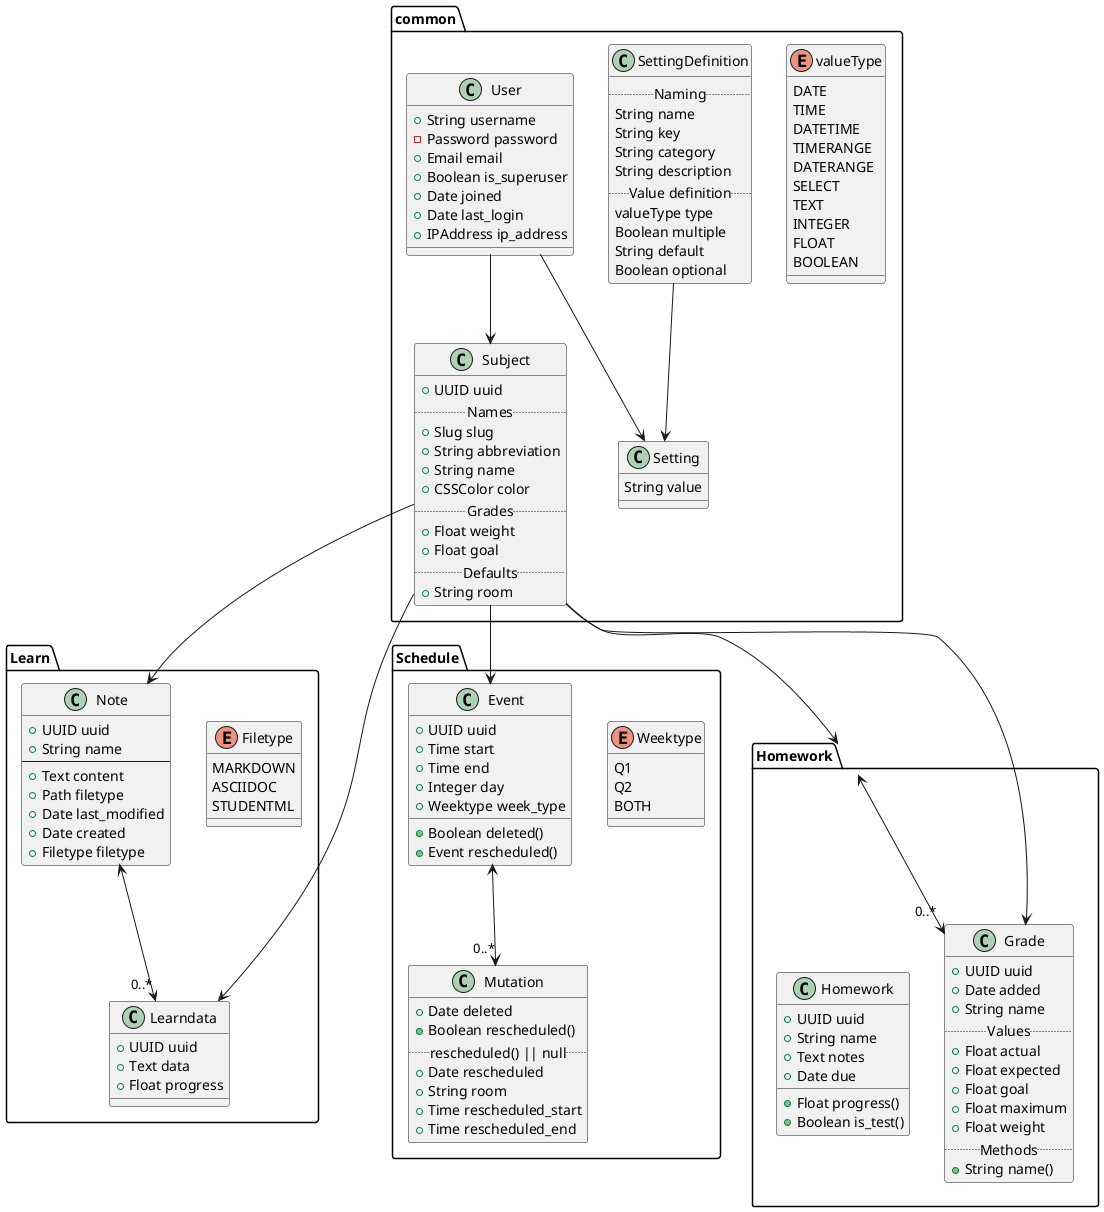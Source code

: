 @startuml
package common {
    class Subject {
        + UUID uuid
        ..Names..
        + Slug slug
        + String abbreviation
        + String name
        + CSSColor color
        ..Grades..
        + Float weight
        + Float goal
        ..Defaults..
        + String room
    }

    enum valueType {
        DATE
        TIME
        DATETIME
        TIMERANGE
        DATERANGE
        SELECT
        TEXT
        INTEGER
        FLOAT
        BOOLEAN
    }

    class SettingDefinition {
        ..Naming..
        String name
        String key
        String category
        String description
        ..Value definition..
        valueType type
        Boolean multiple
        String default
        Boolean optional
    }

    class Setting {
        String value
    }

    class User {
        + String username
        - Password password
        + Email email
        + Boolean is_superuser
        + Date joined
        + Date last_login
        + IPAddress ip_address
    }
}
package Learn {
    enum Filetype {
        MARKDOWN
        ASCIIDOC
        STUDENTML
    }

    class Note {
        + UUID uuid
        + String name
        ---
        + Text content
        + Path filetype
        + Date last_modified
        + Date created
        + Filetype filetype
    }

    class Learndata {
        + UUID uuid
        + Text data
        + Float progress
    }
}

package Schedule {
    
    enum Weektype {
        Q1
        Q2
        BOTH
    }
    class Event {
        + UUID uuid
        + Time start
        + Time end
        + Integer day
        + Weektype week_type
        + Boolean deleted()
        + Event rescheduled()
    }
    
    class Mutation {
        + Date deleted
        + Boolean rescheduled()
        ..rescheduled() || null..
        + Date rescheduled
        + String room
        + Time rescheduled_start
        + Time rescheduled_end
    }
}

package Homework {
    class Grade {
        + UUID uuid
        + Date added
        + String name
        ..Values..
        + Float actual
        + Float expected
        + Float goal
        + Float maximum
        + Float weight
        ..Methods..
        + String name()
    }

    class Homework {
        + UUID uuid
        + String name
        + Text notes
        + Date due
        + Float progress()
        + Boolean is_test()
    }
}

User --> Subject
User --> Setting
SettingDefinition --> Setting

Subject --> Note
Subject --> Homework
Subject --> Event
Subject --> Learndata
Subject --> Grade

Note <--> "0..*" Learndata
Homework <--> "0..*" Grade
Event <--> "0..*" Mutation
@enduml